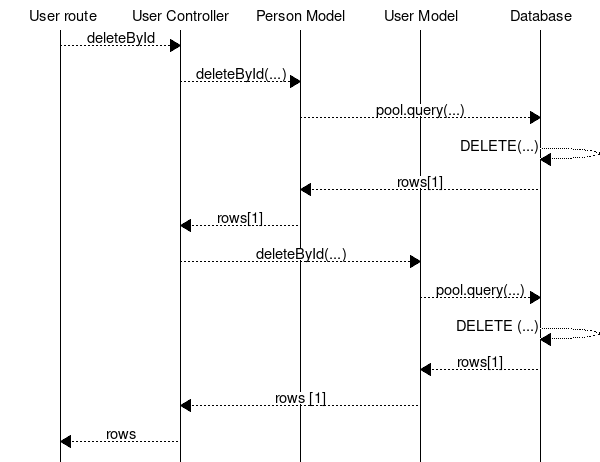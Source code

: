 msc {
  userRoute [label=" User route"],
  userController [label="User Controller"],
  personModel [label = "Person Model"],
  userModel[label="User Model"],
  database [label="Database"];

  userRoute >> userController [label="deleteById"];
  userController>> personModel [label ="deleteById(...)"];
  personModel >> database [label = "pool.query(...)"];
  database >> database [ label = "DELETE(...)"];
  database >> personModel [ label = "rows[1]"];
  personModel >> userController [label = "rows[1]"];
  userController  >> userModel [ label = "deleteById(...)" ];
  userModel >> database [ label = "pool.query(...)"];
  database>> database [ label = "DELETE (...)"];
  database >> userModel [ label = "rows[1]"];
  userModel >> userController [ label = "rows [1]"];
  userController >> userRoute[ label = "rows"];
}
